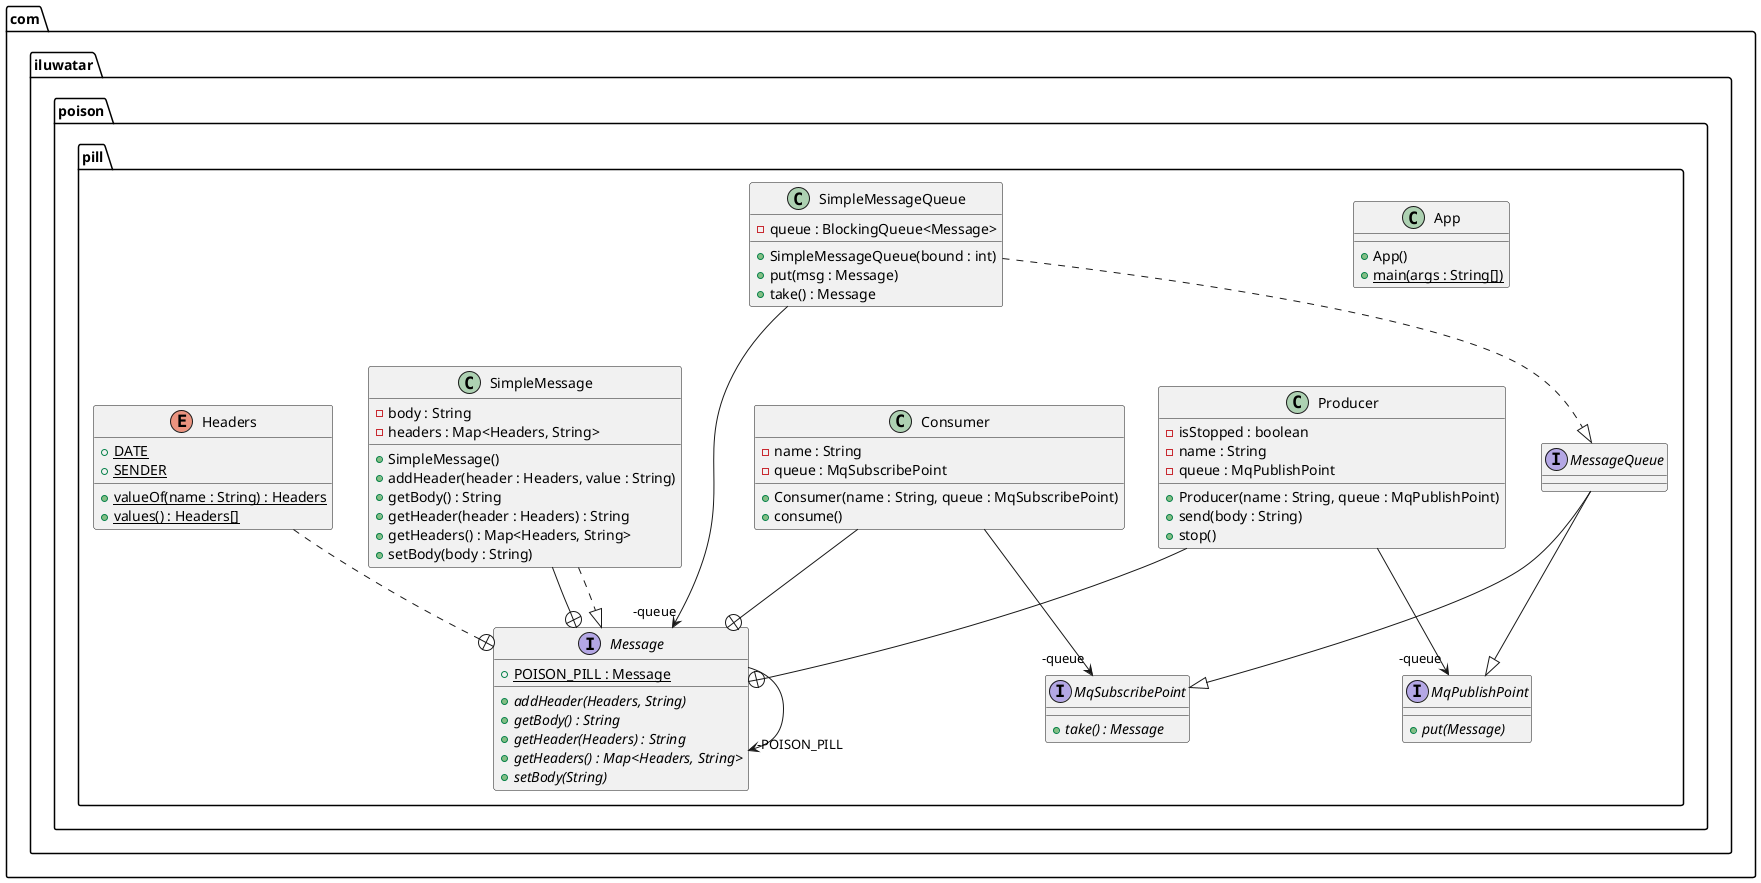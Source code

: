 @startuml
package com.iluwatar.poison.pill {
  interface MqPublishPoint {
    + put(Message) {abstract}
  }
  interface Message {
    + POISON_PILL : Message {static}
    + addHeader(Headers, String) {abstract}
    + getBody() : String {abstract}
    + getHeader(Headers) : String {abstract}
    + getHeaders() : Map<Headers, String> {abstract}
    + setBody(String) {abstract}
  }
  class App {
    + App()
    + main(args : String[]) {static}
  }
  interface MessageQueue {
  }
  class Producer {
    - isStopped : boolean
    - name : String
    - queue : MqPublishPoint
    + Producer(name : String, queue : MqPublishPoint)
    + send(body : String)
    + stop()
  }
  class Consumer {
    - name : String
    - queue : MqSubscribePoint
    + Consumer(name : String, queue : MqSubscribePoint)
    + consume()
  }
  class SimpleMessageQueue {
    - queue : BlockingQueue<Message>
    + SimpleMessageQueue(bound : int)
    + put(msg : Message)
    + take() : Message
  }
  interface MqSubscribePoint {
    + take() : Message {abstract}
  }
  class SimpleMessage {
    - body : String
    - headers : Map<Headers, String>
    + SimpleMessage()
    + addHeader(header : Headers, value : String)
    + getBody() : String
    + getHeader(header : Headers) : String
    + getHeaders() : Map<Headers, String>
    + setBody(body : String)
  }
  enum Headers {
    + DATE {static}
    + SENDER {static}
    + valueOf(name : String) : Headers {static}
    + values() : Headers[] {static}
  }
}
SimpleMessageQueue -->  "-queue" Message
Headers ..+ Message
Consumer -->  "-queue" MqSubscribePoint
Producer -->  "-queue" MqPublishPoint
SimpleMessage --+ Message
Producer --+ Message
Message -->  "-POISON_PILL" Message
Consumer --+ Message
MessageQueue --|> MqPublishPoint 
MessageQueue --|> MqSubscribePoint 
SimpleMessageQueue ..|> MessageQueue 
SimpleMessage ..|> Message 
@enduml